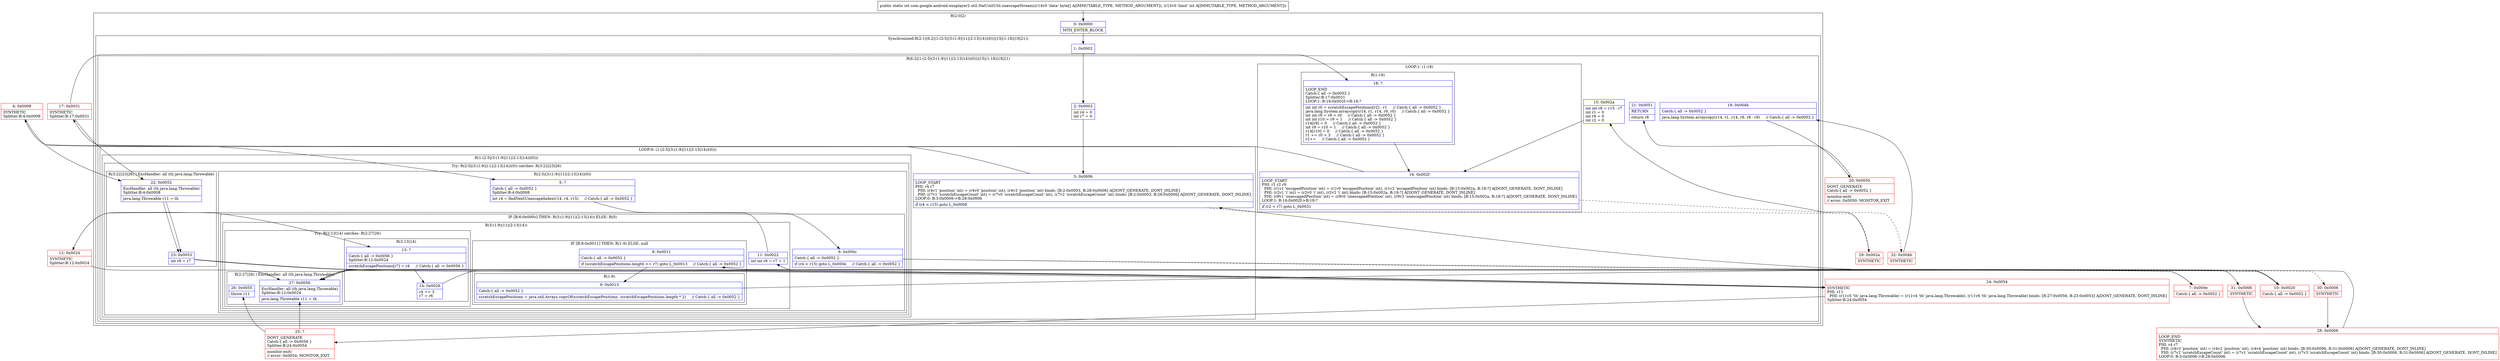 digraph "CFG forcom.google.android.exoplayer2.util.NalUnitUtil.unescapeStream([BI)I" {
subgraph cluster_Region_1213352510 {
label = "R(2:0|2)";
node [shape=record,color=blue];
Node_0 [shape=record,label="{0\:\ 0x0000|MTH_ENTER_BLOCK\l}"];
subgraph cluster_SynchronizedRegion_1976066826 {
label = "Synchronized:R(2:1|(6:2|(1:(2:5|(3:(1:9)|11|(2:13|14))(0)))|15|(1:18)|19|21))";
node [shape=record,color=blue];
Node_1 [shape=record,label="{1\:\ 0x0002}"];
subgraph cluster_Region_2091307453 {
label = "R(6:2|(1:(2:5|(3:(1:9)|11|(2:13|14))(0)))|15|(1:18)|19|21)";
node [shape=record,color=blue];
Node_2 [shape=record,label="{2\:\ 0x0003|int r4 = 0\lint r7 = 0\l}"];
subgraph cluster_LoopRegion_898284991 {
label = "LOOP:0: (1:(2:5|(3:(1:9)|11|(2:13|14))(0)))";
node [shape=record,color=blue];
Node_3 [shape=record,label="{3\:\ 0x0006|LOOP_START\lPHI: r4 r7 \l  PHI: (r4v1 'position' int) = (r4v0 'position' int), (r4v3 'position' int) binds: [B:2:0x0003, B:28:0x0006] A[DONT_GENERATE, DONT_INLINE]\l  PHI: (r7v1 'scratchEscapeCount' int) = (r7v0 'scratchEscapeCount' int), (r7v2 'scratchEscapeCount' int) binds: [B:2:0x0003, B:28:0x0006] A[DONT_GENERATE, DONT_INLINE]\lLOOP:0: B:3:0x0006\-\>B:28:0x0006\l|if (r4 \< r15) goto L_0x0008\l}"];
subgraph cluster_Region_252457031 {
label = "R(1:(2:5|(3:(1:9)|11|(2:13|14))(0)))";
node [shape=record,color=blue];
subgraph cluster_TryCatchRegion_1462687361 {
label = "Try: R(2:5|(3:(1:9)|11|(2:13|14))(0)) catches: R(3:22|23|26)";
node [shape=record,color=blue];
subgraph cluster_Region_1370792567 {
label = "R(2:5|(3:(1:9)|11|(2:13|14))(0))";
node [shape=record,color=blue];
Node_5 [shape=record,label="{5\:\ ?|Catch:\{ all \-\> 0x0052 \}\lSplitter:B:4:0x0008\l|int r4 = findNextUnescapeIndex(r14, r4, r15)     \/\/ Catch:\{ all \-\> 0x0052 \}\l}"];
subgraph cluster_IfRegion_2137762186 {
label = "IF [B:6:0x000c] THEN: R(3:(1:9)|11|(2:13|14)) ELSE: R(0)";
node [shape=record,color=blue];
Node_6 [shape=record,label="{6\:\ 0x000c|Catch:\{ all \-\> 0x0052 \}\l|if (r4 \< r15) goto L_0x000e     \/\/ Catch:\{ all \-\> 0x0052 \}\l}"];
subgraph cluster_Region_1036014970 {
label = "R(3:(1:9)|11|(2:13|14))";
node [shape=record,color=blue];
subgraph cluster_IfRegion_188222218 {
label = "IF [B:8:0x0011] THEN: R(1:9) ELSE: null";
node [shape=record,color=blue];
Node_8 [shape=record,label="{8\:\ 0x0011|Catch:\{ all \-\> 0x0052 \}\l|if (scratchEscapePositions.length \<= r7) goto L_0x0013     \/\/ Catch:\{ all \-\> 0x0052 \}\l}"];
subgraph cluster_Region_225932768 {
label = "R(1:9)";
node [shape=record,color=blue];
Node_9 [shape=record,label="{9\:\ 0x0013|Catch:\{ all \-\> 0x0052 \}\l|scratchEscapePositions = java.util.Arrays.copyOf(scratchEscapePositions, scratchEscapePositions.length * 2)     \/\/ Catch:\{ all \-\> 0x0052 \}\l}"];
}
}
Node_11 [shape=record,label="{11\:\ 0x0022|int int r6 = r7 + 1\l}"];
subgraph cluster_TryCatchRegion_999393143 {
label = "Try: R(2:13|14) catches: R(2:27|26)";
node [shape=record,color=blue];
subgraph cluster_Region_122036486 {
label = "R(2:13|14)";
node [shape=record,color=blue];
Node_13 [shape=record,label="{13\:\ ?|Catch:\{ all \-\> 0x0056 \}\lSplitter:B:12:0x0024\l|scratchEscapePositions[r7] = r4     \/\/ Catch:\{ all \-\> 0x0056 \}\l}"];
Node_14 [shape=record,label="{14\:\ 0x0026|r4 += 3\lr7 = r6\l}"];
}
subgraph cluster_Region_1441863242 {
label = "R(2:27|26) | ExcHandler: all (th java.lang.Throwable)\l";
node [shape=record,color=blue];
Node_27 [shape=record,label="{27\:\ 0x0056|ExcHandler: all (th java.lang.Throwable)\lSplitter:B:12:0x0024\l|java.lang.Throwable r11 = th\l}"];
Node_26 [shape=record,label="{26\:\ 0x0055|throw r11\l}"];
}
}
}
subgraph cluster_Region_1959418027 {
label = "R(0)";
node [shape=record,color=blue];
}
}
}
subgraph cluster_Region_1573347384 {
label = "R(3:22|23|26) | ExcHandler: all (th java.lang.Throwable)\l";
node [shape=record,color=blue];
Node_22 [shape=record,label="{22\:\ 0x0052|ExcHandler: all (th java.lang.Throwable)\lSplitter:B:4:0x0008\l|java.lang.Throwable r11 = th\l}"];
Node_23 [shape=record,label="{23\:\ 0x0053|int r6 = r7\l}"];
Node_26 [shape=record,label="{26\:\ 0x0055|throw r11\l}"];
}
}
}
}
Node_15 [shape=record,label="{15\:\ 0x002a|int int r8 = r15 \- r7\lint r1 = 0\lint r9 = 0\lint r2 = 0\l}"];
subgraph cluster_LoopRegion_2135074291 {
label = "LOOP:1: (1:18)";
node [shape=record,color=blue];
Node_16 [shape=record,label="{16\:\ 0x002f|LOOP_START\lPHI: r1 r2 r9 \l  PHI: (r1v1 'escapedPosition' int) = (r1v0 'escapedPosition' int), (r1v2 'escapedPosition' int) binds: [B:15:0x002a, B:18:?] A[DONT_GENERATE, DONT_INLINE]\l  PHI: (r2v1 'i' int) = (r2v0 'i' int), (r2v2 'i' int) binds: [B:15:0x002a, B:18:?] A[DONT_GENERATE, DONT_INLINE]\l  PHI: (r9v1 'unescapedPosition' int) = (r9v0 'unescapedPosition' int), (r9v3 'unescapedPosition' int) binds: [B:15:0x002a, B:18:?] A[DONT_GENERATE, DONT_INLINE]\lLOOP:1: B:16:0x002f\-\>B:18:?\l|if (r2 \< r7) goto L_0x0031\l}"];
subgraph cluster_Region_887722314 {
label = "R(1:18)";
node [shape=record,color=blue];
Node_18 [shape=record,label="{18\:\ ?|LOOP_END\lCatch:\{ all \-\> 0x0052 \}\lSplitter:B:17:0x0031\lLOOP:1: B:16:0x002f\-\>B:18:?\l|int int r0 = scratchEscapePositions[r2] \- r1     \/\/ Catch:\{ all \-\> 0x0052 \}\ljava.lang.System.arraycopy(r14, r1, r14, r9, r0)     \/\/ Catch:\{ all \-\> 0x0052 \}\lint int r9 = r9 + r0     \/\/ Catch:\{ all \-\> 0x0052 \}\lint int r10 = r9 + 1     \/\/ Catch:\{ all \-\> 0x0052 \}\lr14[r9] = 0     \/\/ Catch:\{ all \-\> 0x0052 \}\lint r9 = r10 + 1     \/\/ Catch:\{ all \-\> 0x0052 \}\lr14[r10] = 0     \/\/ Catch:\{ all \-\> 0x0052 \}\lr1 += r0 + 3     \/\/ Catch:\{ all \-\> 0x0052 \}\lr2++     \/\/ Catch:\{ all \-\> 0x0052 \}\l}"];
}
}
Node_19 [shape=record,label="{19\:\ 0x004b|Catch:\{ all \-\> 0x0052 \}\l|java.lang.System.arraycopy(r14, r1, r14, r9, r8 \- r9)     \/\/ Catch:\{ all \-\> 0x0052 \}\l}"];
Node_21 [shape=record,label="{21\:\ 0x0051|RETURN\l|return r8\l}"];
}
}
}
subgraph cluster_Region_1573347384 {
label = "R(3:22|23|26) | ExcHandler: all (th java.lang.Throwable)\l";
node [shape=record,color=blue];
Node_22 [shape=record,label="{22\:\ 0x0052|ExcHandler: all (th java.lang.Throwable)\lSplitter:B:4:0x0008\l|java.lang.Throwable r11 = th\l}"];
Node_23 [shape=record,label="{23\:\ 0x0053|int r6 = r7\l}"];
Node_26 [shape=record,label="{26\:\ 0x0055|throw r11\l}"];
}
subgraph cluster_Region_1441863242 {
label = "R(2:27|26) | ExcHandler: all (th java.lang.Throwable)\l";
node [shape=record,color=blue];
Node_27 [shape=record,label="{27\:\ 0x0056|ExcHandler: all (th java.lang.Throwable)\lSplitter:B:12:0x0024\l|java.lang.Throwable r11 = th\l}"];
Node_26 [shape=record,label="{26\:\ 0x0055|throw r11\l}"];
}
Node_4 [shape=record,color=red,label="{4\:\ 0x0008|SYNTHETIC\lSplitter:B:4:0x0008\l}"];
Node_7 [shape=record,color=red,label="{7\:\ 0x000e|Catch:\{ all \-\> 0x0052 \}\l}"];
Node_10 [shape=record,color=red,label="{10\:\ 0x0020|Catch:\{ all \-\> 0x0052 \}\l}"];
Node_12 [shape=record,color=red,label="{12\:\ 0x0024|SYNTHETIC\lSplitter:B:12:0x0024\l}"];
Node_17 [shape=record,color=red,label="{17\:\ 0x0031|SYNTHETIC\lSplitter:B:17:0x0031\l}"];
Node_20 [shape=record,color=red,label="{20\:\ 0x0050|DONT_GENERATE\lCatch:\{ all \-\> 0x0052 \}\l|monitor\-exit(\l\/\/ error: 0x0050: MONITOR_EXIT  \l}"];
Node_24 [shape=record,color=red,label="{24\:\ 0x0054|SYNTHETIC\lPHI: r11 \l  PHI: (r11v5 'th' java.lang.Throwable) = (r11v4 'th' java.lang.Throwable), (r11v6 'th' java.lang.Throwable) binds: [B:27:0x0056, B:23:0x0053] A[DONT_GENERATE, DONT_INLINE]\lSplitter:B:24:0x0054\l}"];
Node_25 [shape=record,color=red,label="{25\:\ ?|DONT_GENERATE\lCatch:\{ all \-\> 0x0056 \}\lSplitter:B:24:0x0054\l|monitor\-exit(\l\/\/ error: 0x0054: MONITOR_EXIT  \l}"];
Node_28 [shape=record,color=red,label="{28\:\ 0x0006|LOOP_END\lSYNTHETIC\lPHI: r4 r7 \l  PHI: (r4v3 'position' int) = (r4v2 'position' int), (r4v4 'position' int) binds: [B:30:0x0006, B:31:0x0006] A[DONT_GENERATE, DONT_INLINE]\l  PHI: (r7v2 'scratchEscapeCount' int) = (r7v1 'scratchEscapeCount' int), (r7v3 'scratchEscapeCount' int) binds: [B:30:0x0006, B:31:0x0006] A[DONT_GENERATE, DONT_INLINE]\lLOOP:0: B:3:0x0006\-\>B:28:0x0006\l}"];
Node_29 [shape=record,color=red,label="{29\:\ 0x002a|SYNTHETIC\l}"];
Node_30 [shape=record,color=red,label="{30\:\ 0x0006|SYNTHETIC\l}"];
Node_31 [shape=record,color=red,label="{31\:\ 0x0006|SYNTHETIC\l}"];
Node_32 [shape=record,color=red,label="{32\:\ 0x004b|SYNTHETIC\l}"];
MethodNode[shape=record,label="{public static int com.google.android.exoplayer2.util.NalUnitUtil.unescapeStream((r14v0 'data' byte[] A[IMMUTABLE_TYPE, METHOD_ARGUMENT]), (r15v0 'limit' int A[IMMUTABLE_TYPE, METHOD_ARGUMENT])) }"];
MethodNode -> Node_0;
Node_0 -> Node_1;
Node_1 -> Node_2;
Node_2 -> Node_3;
Node_3 -> Node_4;
Node_3 -> Node_29[style=dashed];
Node_5 -> Node_6;
Node_6 -> Node_7;
Node_6 -> Node_30[style=dashed];
Node_8 -> Node_9;
Node_8 -> Node_10[style=dashed];
Node_9 -> Node_10;
Node_11 -> Node_12;
Node_13 -> Node_14;
Node_13 -> Node_27;
Node_14 -> Node_31;
Node_27 -> Node_24;
Node_22 -> Node_23;
Node_23 -> Node_24;
Node_15 -> Node_16;
Node_16 -> Node_17;
Node_16 -> Node_32[style=dashed];
Node_18 -> Node_16;
Node_19 -> Node_20;
Node_22 -> Node_23;
Node_23 -> Node_24;
Node_27 -> Node_24;
Node_4 -> Node_5;
Node_4 -> Node_22;
Node_7 -> Node_8;
Node_10 -> Node_11;
Node_12 -> Node_13;
Node_12 -> Node_27;
Node_17 -> Node_18;
Node_17 -> Node_22;
Node_20 -> Node_21;
Node_24 -> Node_25;
Node_24 -> Node_27;
Node_25 -> Node_26;
Node_25 -> Node_27;
Node_28 -> Node_3;
Node_29 -> Node_15;
Node_30 -> Node_28;
Node_31 -> Node_28;
Node_32 -> Node_19;
}

